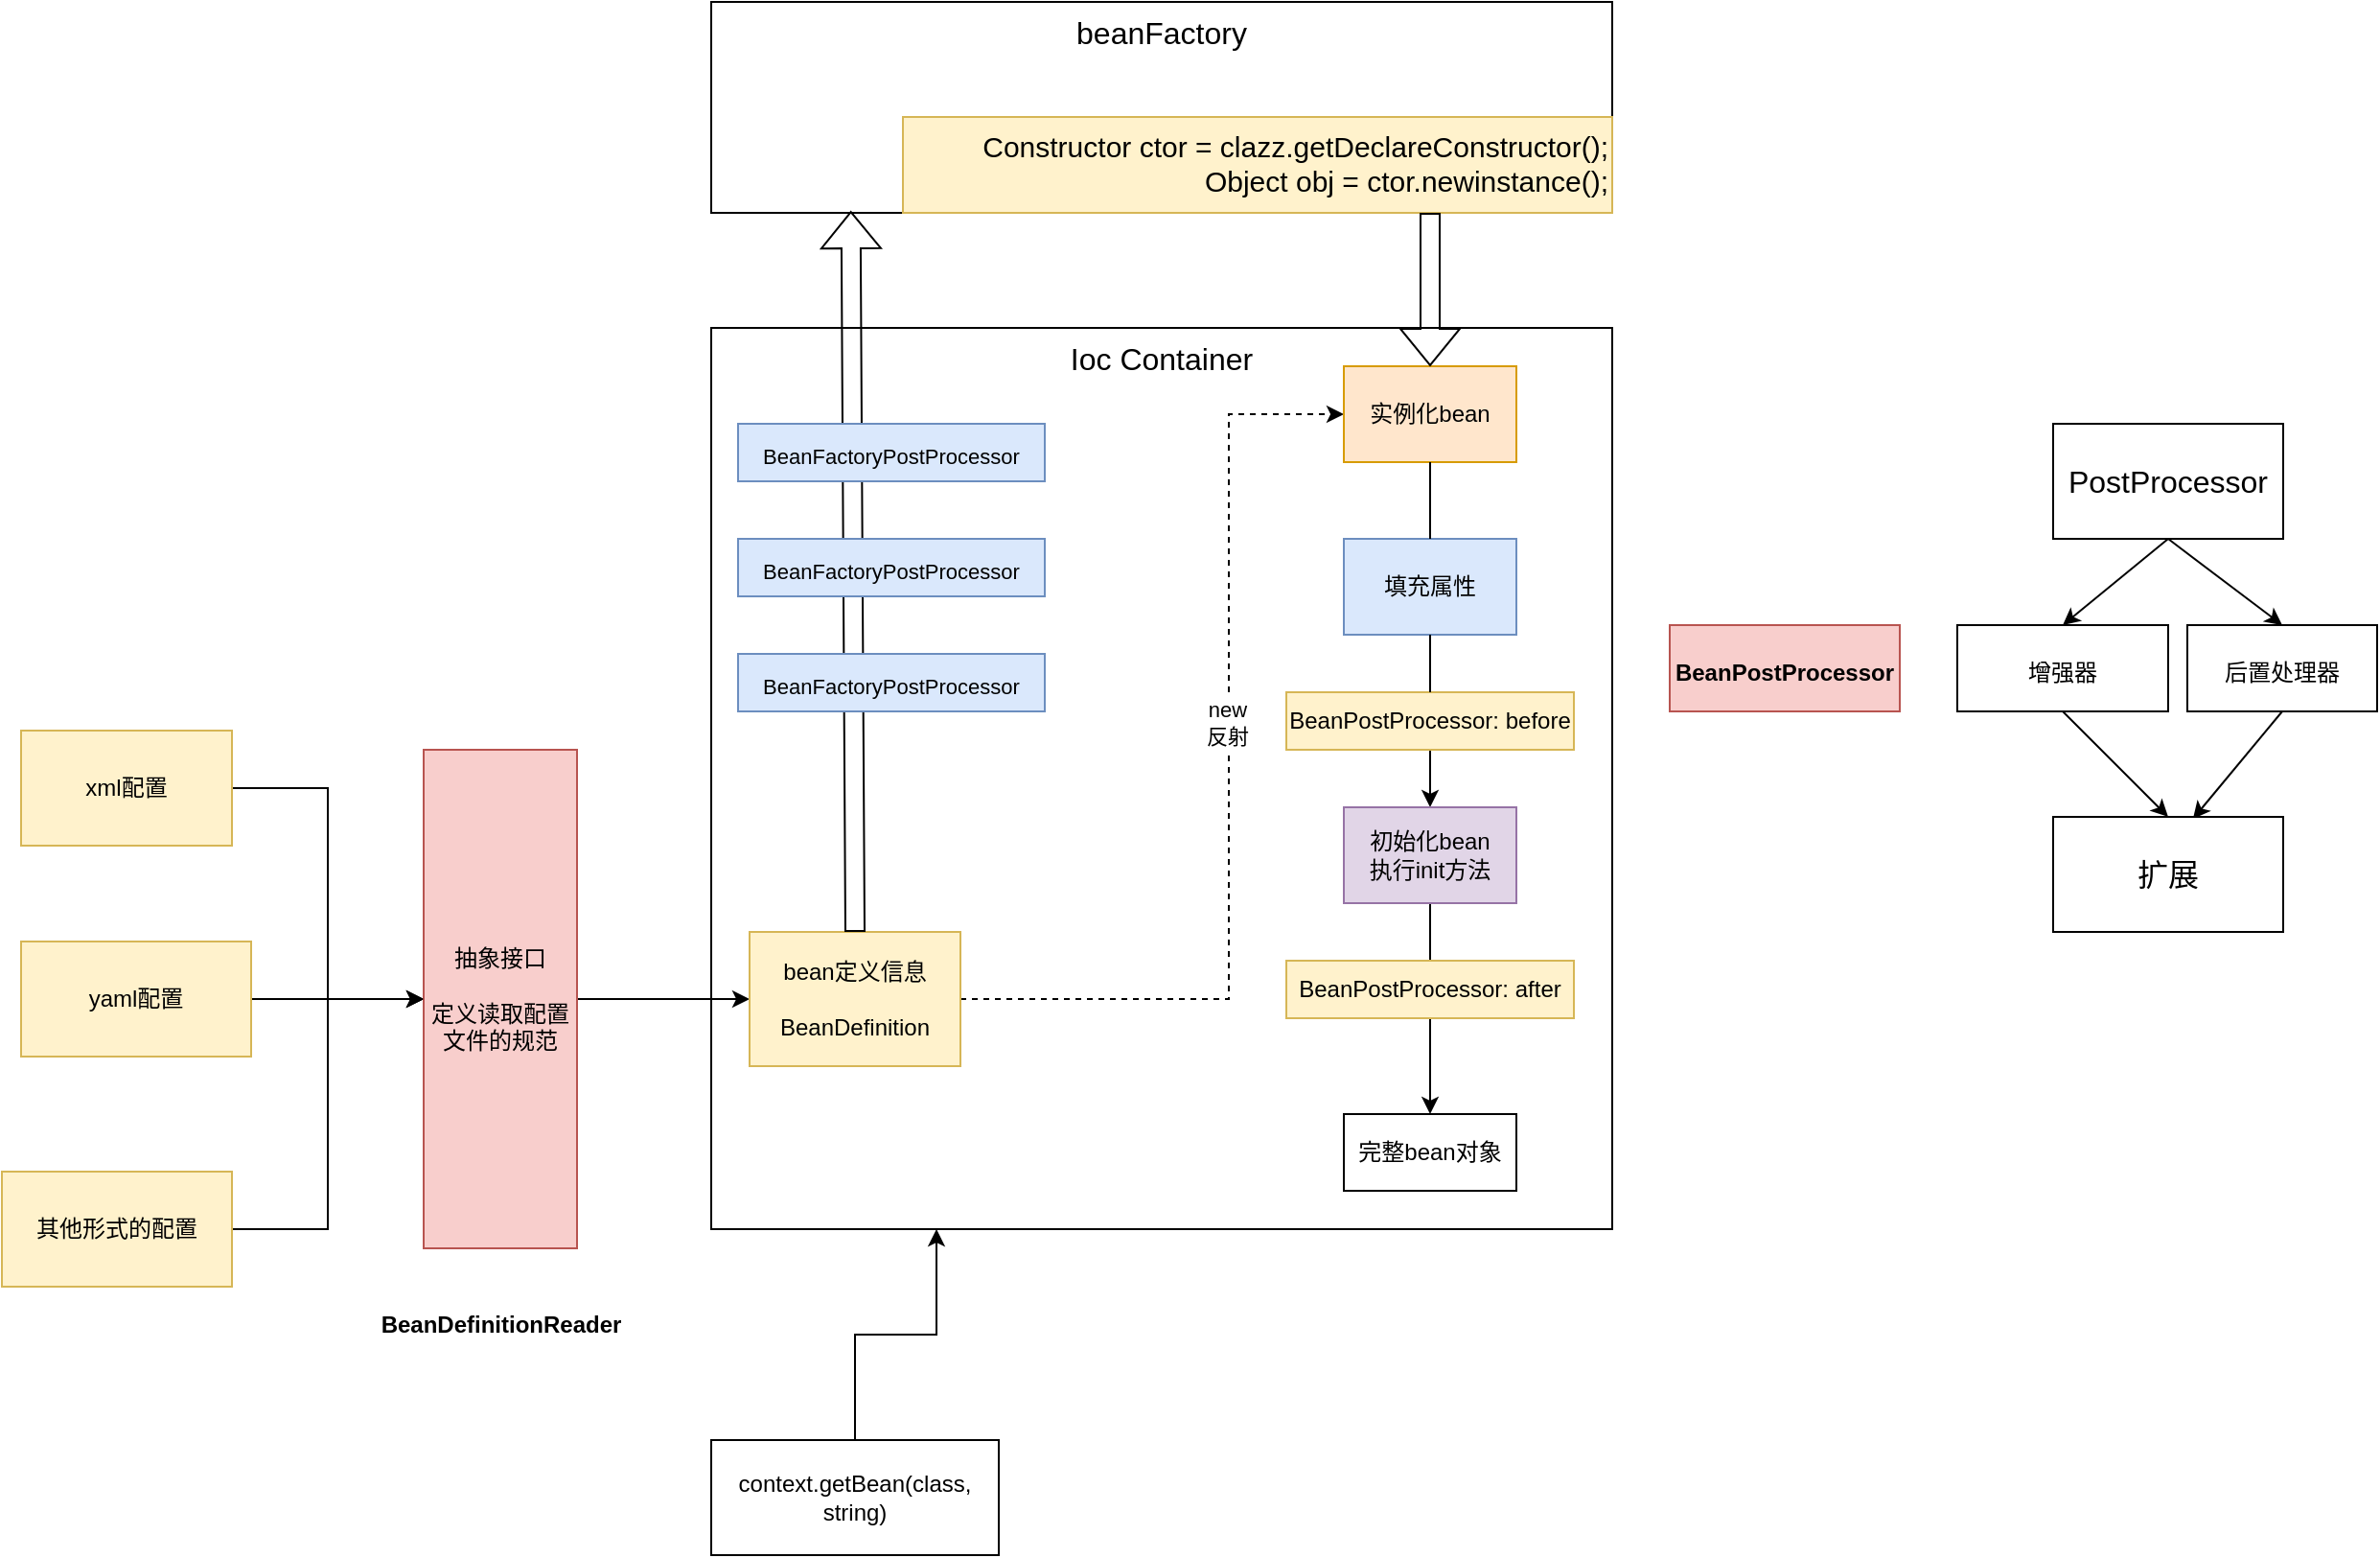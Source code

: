 <mxfile version="16.4.6" type="github">
  <diagram id="GTqQwn-BYpsyxhlhB6gD" name="第 1 页">
    <mxGraphModel dx="946" dy="2185" grid="1" gridSize="10" guides="1" tooltips="1" connect="1" arrows="1" fold="1" page="1" pageScale="1" pageWidth="827" pageHeight="1169" math="0" shadow="0">
      <root>
        <mxCell id="0" />
        <mxCell id="1" parent="0" />
        <mxCell id="BKS__MrW8ptgUIP7V3R3-1" value="&lt;font style=&quot;font-size: 16px&quot;&gt;Ioc Container&lt;/font&gt;" style="whiteSpace=wrap;html=1;aspect=fixed;align=center;verticalAlign=top;" vertex="1" parent="1">
          <mxGeometry x="400" y="100" width="470" height="470" as="geometry" />
        </mxCell>
        <mxCell id="BKS__MrW8ptgUIP7V3R3-33" style="edgeStyle=orthogonalEdgeStyle;rounded=0;orthogonalLoop=1;jettySize=auto;html=1;exitX=0.5;exitY=0;exitDx=0;exitDy=0;entryX=0.25;entryY=1;entryDx=0;entryDy=0;" edge="1" parent="1" source="BKS__MrW8ptgUIP7V3R3-9" target="BKS__MrW8ptgUIP7V3R3-1">
          <mxGeometry relative="1" as="geometry" />
        </mxCell>
        <mxCell id="BKS__MrW8ptgUIP7V3R3-9" value="context.getBean(class,&lt;br&gt;string)" style="rounded=0;whiteSpace=wrap;html=1;" vertex="1" parent="1">
          <mxGeometry x="400" y="680" width="150" height="60" as="geometry" />
        </mxCell>
        <mxCell id="BKS__MrW8ptgUIP7V3R3-27" style="edgeStyle=orthogonalEdgeStyle;rounded=0;orthogonalLoop=1;jettySize=auto;html=1;exitX=1;exitY=0.5;exitDx=0;exitDy=0;entryX=0;entryY=0.5;entryDx=0;entryDy=0;" edge="1" parent="1" source="BKS__MrW8ptgUIP7V3R3-12" target="BKS__MrW8ptgUIP7V3R3-14">
          <mxGeometry relative="1" as="geometry" />
        </mxCell>
        <mxCell id="BKS__MrW8ptgUIP7V3R3-12" value="xml配置" style="rounded=0;whiteSpace=wrap;html=1;fillColor=#fff2cc;strokeColor=#d6b656;" vertex="1" parent="1">
          <mxGeometry x="40" y="310" width="110" height="60" as="geometry" />
        </mxCell>
        <mxCell id="BKS__MrW8ptgUIP7V3R3-28" style="edgeStyle=orthogonalEdgeStyle;rounded=0;orthogonalLoop=1;jettySize=auto;html=1;exitX=1;exitY=0.5;exitDx=0;exitDy=0;entryX=0;entryY=0.5;entryDx=0;entryDy=0;" edge="1" parent="1" source="BKS__MrW8ptgUIP7V3R3-13" target="BKS__MrW8ptgUIP7V3R3-14">
          <mxGeometry relative="1" as="geometry" />
        </mxCell>
        <mxCell id="BKS__MrW8ptgUIP7V3R3-13" value="yaml配置" style="rounded=0;whiteSpace=wrap;html=1;fillColor=#fff2cc;strokeColor=#d6b656;" vertex="1" parent="1">
          <mxGeometry x="40" y="420" width="120" height="60" as="geometry" />
        </mxCell>
        <mxCell id="BKS__MrW8ptgUIP7V3R3-23" style="edgeStyle=none;rounded=0;orthogonalLoop=1;jettySize=auto;html=1;exitX=1;exitY=0.5;exitDx=0;exitDy=0;entryX=0.5;entryY=1;entryDx=0;entryDy=0;" edge="1" parent="1" source="BKS__MrW8ptgUIP7V3R3-14" target="BKS__MrW8ptgUIP7V3R3-7">
          <mxGeometry relative="1" as="geometry" />
        </mxCell>
        <mxCell id="BKS__MrW8ptgUIP7V3R3-14" value="抽象接口&lt;br&gt;&lt;br&gt;定义读取配置文件的规范" style="rounded=0;whiteSpace=wrap;html=1;fillColor=#f8cecc;strokeColor=#b85450;" vertex="1" parent="1">
          <mxGeometry x="250" y="320" width="80" height="260" as="geometry" />
        </mxCell>
        <mxCell id="BKS__MrW8ptgUIP7V3R3-29" style="edgeStyle=orthogonalEdgeStyle;rounded=0;orthogonalLoop=1;jettySize=auto;html=1;exitX=1;exitY=0.5;exitDx=0;exitDy=0;entryX=0;entryY=0.5;entryDx=0;entryDy=0;" edge="1" parent="1" source="BKS__MrW8ptgUIP7V3R3-15" target="BKS__MrW8ptgUIP7V3R3-14">
          <mxGeometry relative="1" as="geometry" />
        </mxCell>
        <mxCell id="BKS__MrW8ptgUIP7V3R3-15" value="其他形式的配置" style="rounded=0;whiteSpace=wrap;html=1;fillColor=#fff2cc;strokeColor=#d6b656;" vertex="1" parent="1">
          <mxGeometry x="30" y="540" width="120" height="60" as="geometry" />
        </mxCell>
        <mxCell id="BKS__MrW8ptgUIP7V3R3-38" style="edgeStyle=orthogonalEdgeStyle;rounded=0;orthogonalLoop=1;jettySize=auto;html=1;exitX=0.5;exitY=0;exitDx=0;exitDy=0;entryX=0;entryY=0.5;entryDx=0;entryDy=0;dashed=1;" edge="1" parent="1" source="BKS__MrW8ptgUIP7V3R3-7" target="BKS__MrW8ptgUIP7V3R3-34">
          <mxGeometry relative="1" as="geometry">
            <Array as="points">
              <mxPoint x="670" y="450" />
              <mxPoint x="670" y="145" />
            </Array>
          </mxGeometry>
        </mxCell>
        <mxCell id="BKS__MrW8ptgUIP7V3R3-39" value="new&lt;br&gt;反射" style="edgeLabel;html=1;align=center;verticalAlign=middle;resizable=0;points=[];" vertex="1" connectable="0" parent="BKS__MrW8ptgUIP7V3R3-38">
          <mxGeometry x="0.125" y="1" relative="1" as="geometry">
            <mxPoint as="offset" />
          </mxGeometry>
        </mxCell>
        <mxCell id="BKS__MrW8ptgUIP7V3R3-7" value="bean定义信息&lt;br&gt;&lt;br&gt;BeanDefinition" style="rounded=0;whiteSpace=wrap;html=1;direction=south;fillColor=#fff2cc;strokeColor=#d6b656;" vertex="1" parent="1">
          <mxGeometry x="420" y="415" width="110" height="70" as="geometry" />
        </mxCell>
        <mxCell id="BKS__MrW8ptgUIP7V3R3-24" value="BeanDefinitionReader" style="text;html=1;resizable=0;autosize=1;align=center;verticalAlign=middle;points=[];fillColor=none;strokeColor=none;rounded=0;fontStyle=1" vertex="1" parent="1">
          <mxGeometry x="220" y="610" width="140" height="20" as="geometry" />
        </mxCell>
        <mxCell id="BKS__MrW8ptgUIP7V3R3-41" style="rounded=0;orthogonalLoop=1;jettySize=auto;html=1;exitX=0.5;exitY=1;exitDx=0;exitDy=0;entryX=0.5;entryY=0;entryDx=0;entryDy=0;startArrow=none;" edge="1" parent="1" source="BKS__MrW8ptgUIP7V3R3-70" target="BKS__MrW8ptgUIP7V3R3-35">
          <mxGeometry relative="1" as="geometry" />
        </mxCell>
        <mxCell id="BKS__MrW8ptgUIP7V3R3-34" value="实例化bean" style="rounded=0;whiteSpace=wrap;html=1;fillColor=#ffe6cc;strokeColor=#d79b00;" vertex="1" parent="1">
          <mxGeometry x="730" y="120" width="90" height="50" as="geometry" />
        </mxCell>
        <mxCell id="BKS__MrW8ptgUIP7V3R3-42" style="edgeStyle=none;rounded=0;orthogonalLoop=1;jettySize=auto;html=1;exitX=0.5;exitY=1;exitDx=0;exitDy=0;entryX=0.5;entryY=0;entryDx=0;entryDy=0;" edge="1" parent="1" source="BKS__MrW8ptgUIP7V3R3-35" target="BKS__MrW8ptgUIP7V3R3-36">
          <mxGeometry relative="1" as="geometry" />
        </mxCell>
        <mxCell id="BKS__MrW8ptgUIP7V3R3-35" value="初始化bean&lt;br&gt;执行init方法" style="rounded=0;whiteSpace=wrap;html=1;fillColor=#e1d5e7;strokeColor=#9673a6;" vertex="1" parent="1">
          <mxGeometry x="730" y="350" width="90" height="50" as="geometry" />
        </mxCell>
        <mxCell id="BKS__MrW8ptgUIP7V3R3-36" value="完整bean对象" style="rounded=0;whiteSpace=wrap;html=1;" vertex="1" parent="1">
          <mxGeometry x="730" y="510" width="90" height="40" as="geometry" />
        </mxCell>
        <mxCell id="BKS__MrW8ptgUIP7V3R3-43" value="&lt;font style=&quot;font-size: 16px&quot;&gt;beanFactory&lt;/font&gt;" style="rounded=0;whiteSpace=wrap;html=1;verticalAlign=top;" vertex="1" parent="1">
          <mxGeometry x="400" y="-70" width="470" height="110" as="geometry" />
        </mxCell>
        <mxCell id="BKS__MrW8ptgUIP7V3R3-44" value="&lt;div&gt;Constructor ctor = clazz.getDeclareConstructor();&lt;/div&gt;&lt;div&gt;Object obj = ctor.newinstance();&lt;/div&gt;" style="rounded=0;whiteSpace=wrap;html=1;fontSize=15;align=right;verticalAlign=top;fillColor=#fff2cc;strokeColor=#d6b656;" vertex="1" parent="1">
          <mxGeometry x="500" y="-10" width="370" height="50" as="geometry" />
        </mxCell>
        <mxCell id="BKS__MrW8ptgUIP7V3R3-45" value="" style="shape=flexArrow;endArrow=classic;html=1;rounded=0;fontSize=16;entryX=0.5;entryY=0;entryDx=0;entryDy=0;" edge="1" parent="1" target="BKS__MrW8ptgUIP7V3R3-34">
          <mxGeometry width="50" height="50" relative="1" as="geometry">
            <mxPoint x="775" y="40" as="sourcePoint" />
            <mxPoint x="750" y="30" as="targetPoint" />
          </mxGeometry>
        </mxCell>
        <mxCell id="BKS__MrW8ptgUIP7V3R3-52" style="edgeStyle=none;rounded=0;orthogonalLoop=1;jettySize=auto;html=1;exitX=0.5;exitY=1;exitDx=0;exitDy=0;entryX=0.5;entryY=0;entryDx=0;entryDy=0;fontSize=12;" edge="1" parent="1" source="BKS__MrW8ptgUIP7V3R3-46" target="BKS__MrW8ptgUIP7V3R3-47">
          <mxGeometry relative="1" as="geometry" />
        </mxCell>
        <mxCell id="BKS__MrW8ptgUIP7V3R3-53" style="edgeStyle=none;rounded=0;orthogonalLoop=1;jettySize=auto;html=1;exitX=0.5;exitY=1;exitDx=0;exitDy=0;entryX=0.5;entryY=0;entryDx=0;entryDy=0;fontSize=12;" edge="1" parent="1" source="BKS__MrW8ptgUIP7V3R3-46" target="BKS__MrW8ptgUIP7V3R3-48">
          <mxGeometry relative="1" as="geometry" />
        </mxCell>
        <mxCell id="BKS__MrW8ptgUIP7V3R3-46" value="PostProcessor" style="rounded=0;whiteSpace=wrap;html=1;fontSize=16;" vertex="1" parent="1">
          <mxGeometry x="1100" y="150" width="120" height="60" as="geometry" />
        </mxCell>
        <mxCell id="BKS__MrW8ptgUIP7V3R3-55" style="edgeStyle=none;rounded=0;orthogonalLoop=1;jettySize=auto;html=1;exitX=0.5;exitY=1;exitDx=0;exitDy=0;fontSize=12;entryX=0.5;entryY=0;entryDx=0;entryDy=0;" edge="1" parent="1" source="BKS__MrW8ptgUIP7V3R3-47" target="BKS__MrW8ptgUIP7V3R3-54">
          <mxGeometry relative="1" as="geometry" />
        </mxCell>
        <mxCell id="BKS__MrW8ptgUIP7V3R3-47" value="&lt;font style=&quot;font-size: 12px&quot;&gt;增强器&lt;/font&gt;" style="rounded=0;whiteSpace=wrap;html=1;fontSize=16;" vertex="1" parent="1">
          <mxGeometry x="1050" y="255" width="110" height="45" as="geometry" />
        </mxCell>
        <mxCell id="BKS__MrW8ptgUIP7V3R3-56" style="edgeStyle=none;rounded=0;orthogonalLoop=1;jettySize=auto;html=1;exitX=0.5;exitY=1;exitDx=0;exitDy=0;entryX=0.608;entryY=0.017;entryDx=0;entryDy=0;entryPerimeter=0;fontSize=12;" edge="1" parent="1" source="BKS__MrW8ptgUIP7V3R3-48" target="BKS__MrW8ptgUIP7V3R3-54">
          <mxGeometry relative="1" as="geometry" />
        </mxCell>
        <mxCell id="BKS__MrW8ptgUIP7V3R3-48" value="&lt;font style=&quot;font-size: 12px&quot;&gt;后置处理器&lt;/font&gt;" style="rounded=0;whiteSpace=wrap;html=1;fontSize=16;" vertex="1" parent="1">
          <mxGeometry x="1170" y="255" width="99" height="45" as="geometry" />
        </mxCell>
        <mxCell id="BKS__MrW8ptgUIP7V3R3-54" value="扩展" style="rounded=0;whiteSpace=wrap;html=1;fontSize=16;" vertex="1" parent="1">
          <mxGeometry x="1100" y="355" width="120" height="60" as="geometry" />
        </mxCell>
        <mxCell id="BKS__MrW8ptgUIP7V3R3-58" value="" style="shape=flexArrow;endArrow=classic;html=1;rounded=0;fontSize=16;entryX=0.155;entryY=0.991;entryDx=0;entryDy=0;entryPerimeter=0;exitX=0;exitY=0.5;exitDx=0;exitDy=0;" edge="1" parent="1" source="BKS__MrW8ptgUIP7V3R3-7" target="BKS__MrW8ptgUIP7V3R3-43">
          <mxGeometry width="50" height="50" relative="1" as="geometry">
            <mxPoint x="470" y="400" as="sourcePoint" />
            <mxPoint x="550" y="300" as="targetPoint" />
          </mxGeometry>
        </mxCell>
        <mxCell id="BKS__MrW8ptgUIP7V3R3-59" value="&lt;font style=&quot;font-size: 11px&quot;&gt;BeanFactoryPostProcessor&lt;/font&gt;" style="rounded=0;whiteSpace=wrap;html=1;fontSize=16;fillColor=#dae8fc;strokeColor=#6c8ebf;" vertex="1" parent="1">
          <mxGeometry x="414" y="150" width="160" height="30" as="geometry" />
        </mxCell>
        <mxCell id="BKS__MrW8ptgUIP7V3R3-62" value="&lt;font style=&quot;font-size: 11px&quot;&gt;BeanFactoryPostProcessor&lt;/font&gt;" style="rounded=0;whiteSpace=wrap;html=1;fontSize=16;fillColor=#dae8fc;strokeColor=#6c8ebf;" vertex="1" parent="1">
          <mxGeometry x="414" y="210" width="160" height="30" as="geometry" />
        </mxCell>
        <mxCell id="BKS__MrW8ptgUIP7V3R3-63" value="&lt;font style=&quot;font-size: 11px&quot;&gt;BeanFactoryPostProcessor&lt;/font&gt;" style="rounded=0;whiteSpace=wrap;html=1;fontSize=16;fillColor=#dae8fc;strokeColor=#6c8ebf;" vertex="1" parent="1">
          <mxGeometry x="414" y="270" width="160" height="30" as="geometry" />
        </mxCell>
        <mxCell id="BKS__MrW8ptgUIP7V3R3-65" value="&lt;font style=&quot;font-size: 12px&quot;&gt;BeanPostProcessor&lt;br&gt;&lt;/font&gt;" style="rounded=0;whiteSpace=wrap;html=1;fontSize=16;fontStyle=1;fillColor=#f8cecc;strokeColor=#b85450;" vertex="1" parent="1">
          <mxGeometry x="900" y="255" width="120" height="45" as="geometry" />
        </mxCell>
        <mxCell id="BKS__MrW8ptgUIP7V3R3-66" value="填充属性" style="rounded=0;whiteSpace=wrap;html=1;fillColor=#dae8fc;strokeColor=#6c8ebf;" vertex="1" parent="1">
          <mxGeometry x="730" y="210" width="90" height="50" as="geometry" />
        </mxCell>
        <mxCell id="BKS__MrW8ptgUIP7V3R3-69" value="" style="rounded=0;orthogonalLoop=1;jettySize=auto;html=1;exitX=0.5;exitY=1;exitDx=0;exitDy=0;entryX=0.5;entryY=0;entryDx=0;entryDy=0;endArrow=none;" edge="1" parent="1" source="BKS__MrW8ptgUIP7V3R3-34" target="BKS__MrW8ptgUIP7V3R3-66">
          <mxGeometry relative="1" as="geometry">
            <mxPoint x="775" y="170" as="sourcePoint" />
            <mxPoint x="775" y="350" as="targetPoint" />
          </mxGeometry>
        </mxCell>
        <mxCell id="BKS__MrW8ptgUIP7V3R3-70" value="BeanPostProcessor: before" style="rounded=0;whiteSpace=wrap;html=1;fontSize=12;fillColor=#fff2cc;strokeColor=#d6b656;" vertex="1" parent="1">
          <mxGeometry x="700" y="290" width="150" height="30" as="geometry" />
        </mxCell>
        <mxCell id="BKS__MrW8ptgUIP7V3R3-71" value="" style="rounded=0;orthogonalLoop=1;jettySize=auto;html=1;exitX=0.5;exitY=1;exitDx=0;exitDy=0;entryX=0.5;entryY=0;entryDx=0;entryDy=0;startArrow=none;endArrow=none;" edge="1" parent="1" source="BKS__MrW8ptgUIP7V3R3-66" target="BKS__MrW8ptgUIP7V3R3-70">
          <mxGeometry relative="1" as="geometry">
            <mxPoint x="775" y="260" as="sourcePoint" />
            <mxPoint x="775" y="350" as="targetPoint" />
          </mxGeometry>
        </mxCell>
        <mxCell id="BKS__MrW8ptgUIP7V3R3-72" value="BeanPostProcessor: after" style="rounded=0;whiteSpace=wrap;html=1;fontSize=12;fillColor=#fff2cc;strokeColor=#d6b656;" vertex="1" parent="1">
          <mxGeometry x="700" y="430" width="150" height="30" as="geometry" />
        </mxCell>
      </root>
    </mxGraphModel>
  </diagram>
</mxfile>
